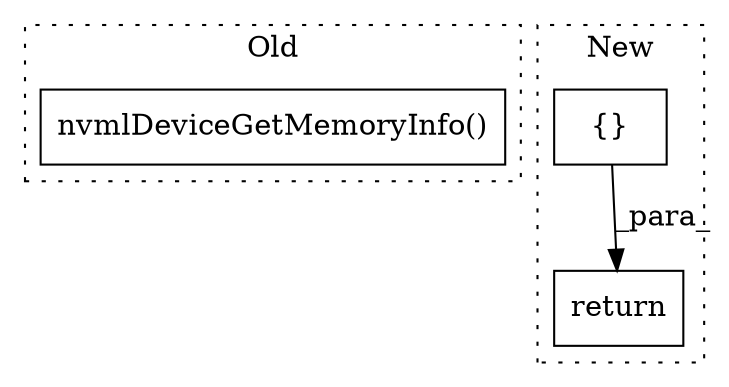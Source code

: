 digraph G {
subgraph cluster0 {
1 [label="nvmlDeviceGetMemoryInfo()" a="75" s="1525,1562" l="31,1" shape="box"];
label = "Old";
style="dotted";
}
subgraph cluster1 {
2 [label="return" a="93" s="2691" l="7" shape="box"];
3 [label="{}" a="59" s="2698,2703" l="1,0" shape="box"];
label = "New";
style="dotted";
}
3 -> 2 [label="_para_"];
}